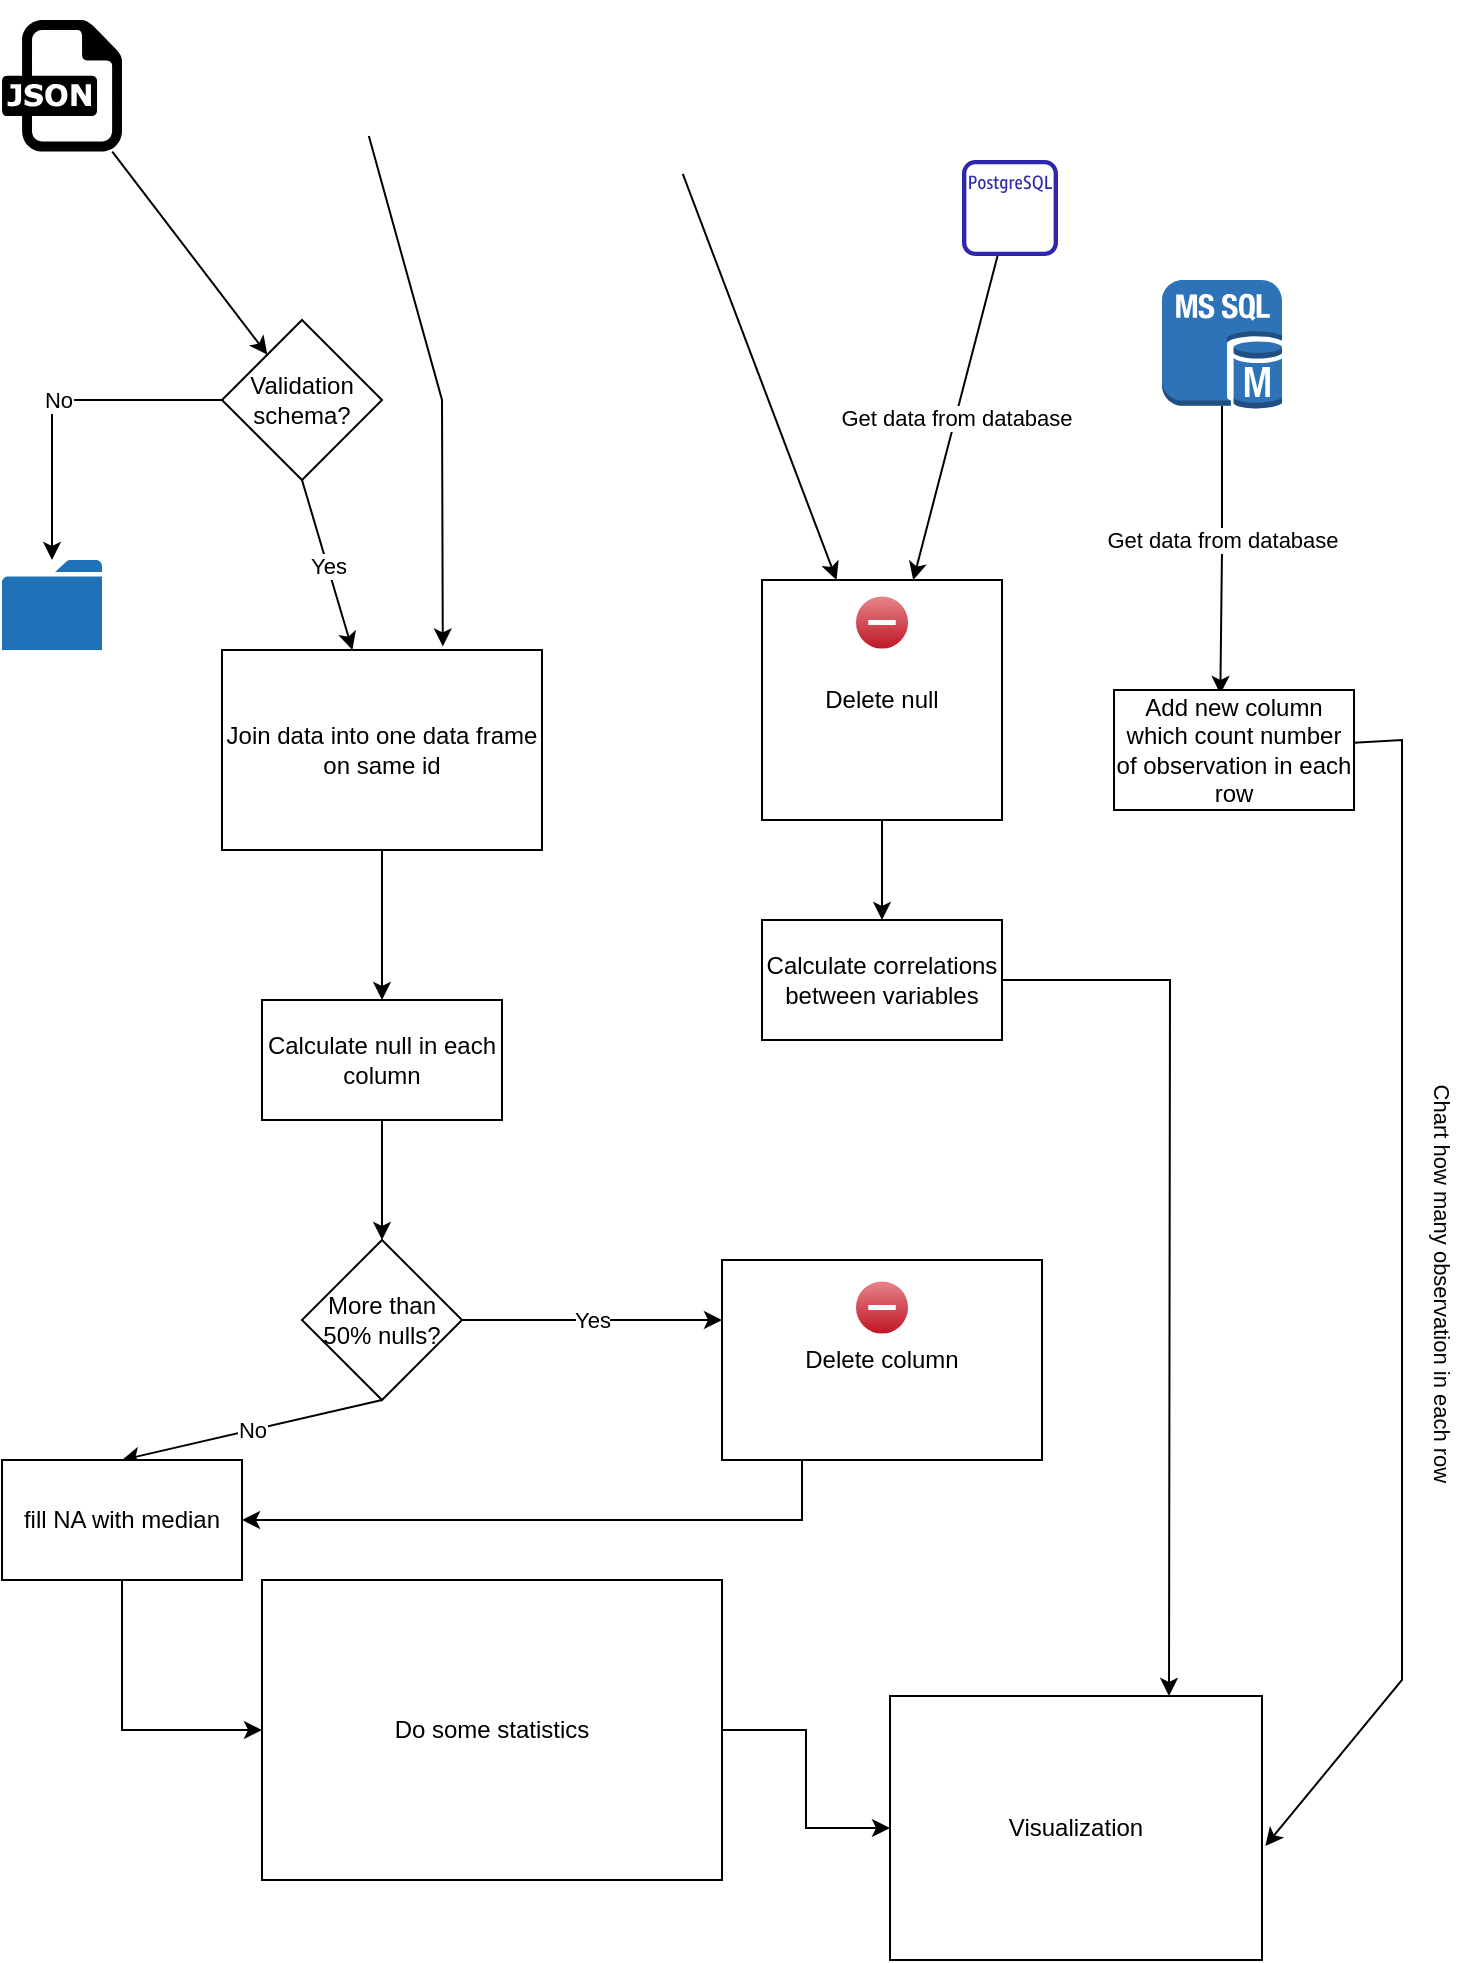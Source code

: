 <mxfile version="17.4.6" type="device"><diagram id="Hei5wZyK_DTRNVuBdqOV" name="Page-1"><mxGraphModel dx="1887" dy="995" grid="1" gridSize="10" guides="1" tooltips="1" connect="1" arrows="1" fold="1" page="1" pageScale="1" pageWidth="827" pageHeight="1169" math="0" shadow="0"><root><mxCell id="0"/><mxCell id="1" parent="0"/><mxCell id="RRtYS8bMUAkapXEiAjI0-1" value="" style="dashed=0;outlineConnect=0;html=1;align=center;labelPosition=center;verticalLabelPosition=bottom;verticalAlign=top;shape=mxgraph.weblogos.json" vertex="1" parent="1"><mxGeometry x="60" y="50" width="60" height="65.8" as="geometry"/></mxCell><mxCell id="RRtYS8bMUAkapXEiAjI0-2" value="" style="shape=image;html=1;verticalAlign=top;verticalLabelPosition=bottom;labelBackgroundColor=#ffffff;imageAspect=0;aspect=fixed;image=https://cdn1.iconfinder.com/data/icons/bootstrap-vol-3/16/filetype-txt-128.png" vertex="1" parent="1"><mxGeometry x="200" y="40.0" width="68" height="68" as="geometry"/></mxCell><mxCell id="RRtYS8bMUAkapXEiAjI0-3" value="" style="shape=image;html=1;verticalAlign=top;verticalLabelPosition=bottom;labelBackgroundColor=#ffffff;imageAspect=0;aspect=fixed;image=https://cdn1.iconfinder.com/data/icons/bootstrap-vol-3/16/filetype-csv-128.png" vertex="1" parent="1"><mxGeometry x="350" y="50" width="78" height="78" as="geometry"/></mxCell><mxCell id="RRtYS8bMUAkapXEiAjI0-4" value="" style="sketch=0;outlineConnect=0;fontColor=#232F3E;gradientColor=none;fillColor=#2E27AD;strokeColor=none;dashed=0;verticalLabelPosition=bottom;verticalAlign=top;align=center;html=1;fontSize=12;fontStyle=0;aspect=fixed;pointerEvents=1;shape=mxgraph.aws4.rds_postgresql_instance_alt;" vertex="1" parent="1"><mxGeometry x="540" y="120" width="48" height="48" as="geometry"/></mxCell><mxCell id="RRtYS8bMUAkapXEiAjI0-58" style="edgeStyle=orthogonalEdgeStyle;rounded=0;orthogonalLoop=1;jettySize=auto;html=1;exitX=0.5;exitY=0.975;exitDx=0;exitDy=0;exitPerimeter=0;entryX=0.443;entryY=0.033;entryDx=0;entryDy=0;entryPerimeter=0;" edge="1" parent="1" source="RRtYS8bMUAkapXEiAjI0-5" target="RRtYS8bMUAkapXEiAjI0-57"><mxGeometry relative="1" as="geometry"/></mxCell><mxCell id="RRtYS8bMUAkapXEiAjI0-5" value="" style="outlineConnect=0;dashed=0;verticalLabelPosition=bottom;verticalAlign=top;align=center;html=1;shape=mxgraph.aws3.ms_sql_instance;fillColor=#2E73B8;gradientColor=none;" vertex="1" parent="1"><mxGeometry x="640" y="180" width="60" height="64.5" as="geometry"/></mxCell><mxCell id="RRtYS8bMUAkapXEiAjI0-13" value="Validation schema?" style="rhombus;whiteSpace=wrap;html=1;" vertex="1" parent="1"><mxGeometry x="170" y="200" width="80" height="80" as="geometry"/></mxCell><mxCell id="RRtYS8bMUAkapXEiAjI0-15" value="" style="endArrow=classic;html=1;rounded=0;" edge="1" parent="1" source="RRtYS8bMUAkapXEiAjI0-1" target="RRtYS8bMUAkapXEiAjI0-13"><mxGeometry width="50" height="50" relative="1" as="geometry"><mxPoint x="390" y="400" as="sourcePoint"/><mxPoint x="440" y="350" as="targetPoint"/></mxGeometry></mxCell><mxCell id="RRtYS8bMUAkapXEiAjI0-16" value="" style="endArrow=classic;html=1;rounded=0;entryX=0.69;entryY=-0.018;entryDx=0;entryDy=0;entryPerimeter=0;" edge="1" parent="1" source="RRtYS8bMUAkapXEiAjI0-2" target="RRtYS8bMUAkapXEiAjI0-21"><mxGeometry width="50" height="50" relative="1" as="geometry"><mxPoint x="125.13" y="125.8" as="sourcePoint"/><mxPoint x="202.678" y="227.322" as="targetPoint"/><Array as="points"><mxPoint x="280" y="240"/></Array></mxGeometry></mxCell><mxCell id="RRtYS8bMUAkapXEiAjI0-18" value="" style="endArrow=classic;html=1;rounded=0;exitX=0;exitY=0.5;exitDx=0;exitDy=0;" edge="1" parent="1" source="RRtYS8bMUAkapXEiAjI0-13" target="RRtYS8bMUAkapXEiAjI0-20"><mxGeometry relative="1" as="geometry"><mxPoint x="360" y="380" as="sourcePoint"/><mxPoint x="460" y="380" as="targetPoint"/><Array as="points"><mxPoint x="85" y="240"/></Array></mxGeometry></mxCell><mxCell id="RRtYS8bMUAkapXEiAjI0-19" value="No" style="edgeLabel;resizable=0;html=1;align=center;verticalAlign=middle;" connectable="0" vertex="1" parent="RRtYS8bMUAkapXEiAjI0-18"><mxGeometry relative="1" as="geometry"/></mxCell><mxCell id="RRtYS8bMUAkapXEiAjI0-20" value="" style="sketch=0;pointerEvents=1;shadow=0;dashed=0;html=1;strokeColor=none;labelPosition=center;verticalLabelPosition=bottom;verticalAlign=top;outlineConnect=0;align=center;shape=mxgraph.office.concepts.folder;fillColor=#2072B8;" vertex="1" parent="1"><mxGeometry x="60" y="320" width="50" height="45" as="geometry"/></mxCell><mxCell id="RRtYS8bMUAkapXEiAjI0-21" value="Join data into one data frame on same id" style="rounded=0;whiteSpace=wrap;html=1;" vertex="1" parent="1"><mxGeometry x="170" y="365" width="160" height="100" as="geometry"/></mxCell><mxCell id="RRtYS8bMUAkapXEiAjI0-22" value="" style="endArrow=classic;html=1;rounded=0;exitX=0.5;exitY=1;exitDx=0;exitDy=0;" edge="1" parent="1" source="RRtYS8bMUAkapXEiAjI0-13" target="RRtYS8bMUAkapXEiAjI0-21"><mxGeometry relative="1" as="geometry"><mxPoint x="360" y="380" as="sourcePoint"/><mxPoint x="460" y="380" as="targetPoint"/></mxGeometry></mxCell><mxCell id="RRtYS8bMUAkapXEiAjI0-23" value="Yes" style="edgeLabel;resizable=0;html=1;align=center;verticalAlign=middle;" connectable="0" vertex="1" parent="RRtYS8bMUAkapXEiAjI0-22"><mxGeometry relative="1" as="geometry"/></mxCell><mxCell id="RRtYS8bMUAkapXEiAjI0-60" style="edgeStyle=orthogonalEdgeStyle;rounded=0;orthogonalLoop=1;jettySize=auto;html=1;exitX=0.5;exitY=1;exitDx=0;exitDy=0;" edge="1" parent="1" source="RRtYS8bMUAkapXEiAjI0-25" target="RRtYS8bMUAkapXEiAjI0-59"><mxGeometry relative="1" as="geometry"/></mxCell><mxCell id="RRtYS8bMUAkapXEiAjI0-25" value="Delete null" style="rounded=0;whiteSpace=wrap;html=1;" vertex="1" parent="1"><mxGeometry x="440" y="330" width="120" height="120" as="geometry"/></mxCell><mxCell id="RRtYS8bMUAkapXEiAjI0-28" value="" style="endArrow=classic;html=1;rounded=0;exitX=0.646;exitY=0.987;exitDx=0;exitDy=0;exitPerimeter=0;" edge="1" parent="1" source="RRtYS8bMUAkapXEiAjI0-3" target="RRtYS8bMUAkapXEiAjI0-25"><mxGeometry width="50" height="50" relative="1" as="geometry"><mxPoint x="390" y="390" as="sourcePoint"/><mxPoint x="440" y="340" as="targetPoint"/></mxGeometry></mxCell><mxCell id="RRtYS8bMUAkapXEiAjI0-30" value="Calculate null in each column" style="rounded=0;whiteSpace=wrap;html=1;" vertex="1" parent="1"><mxGeometry x="190" y="540" width="120" height="60" as="geometry"/></mxCell><mxCell id="RRtYS8bMUAkapXEiAjI0-31" value="" style="endArrow=classic;html=1;rounded=0;exitX=0.5;exitY=1;exitDx=0;exitDy=0;" edge="1" parent="1" source="RRtYS8bMUAkapXEiAjI0-21" target="RRtYS8bMUAkapXEiAjI0-30"><mxGeometry width="50" height="50" relative="1" as="geometry"><mxPoint x="390" y="590" as="sourcePoint"/><mxPoint x="440" y="540" as="targetPoint"/></mxGeometry></mxCell><mxCell id="RRtYS8bMUAkapXEiAjI0-32" value="More than 50% nulls?" style="rhombus;whiteSpace=wrap;html=1;" vertex="1" parent="1"><mxGeometry x="210" y="660" width="80" height="80" as="geometry"/></mxCell><mxCell id="RRtYS8bMUAkapXEiAjI0-33" value="" style="endArrow=classic;html=1;rounded=0;exitX=1;exitY=0.5;exitDx=0;exitDy=0;" edge="1" parent="1" source="RRtYS8bMUAkapXEiAjI0-32"><mxGeometry relative="1" as="geometry"><mxPoint x="220" y="290" as="sourcePoint"/><mxPoint x="420" y="700" as="targetPoint"/></mxGeometry></mxCell><mxCell id="RRtYS8bMUAkapXEiAjI0-34" value="Yes" style="edgeLabel;resizable=0;html=1;align=center;verticalAlign=middle;" connectable="0" vertex="1" parent="RRtYS8bMUAkapXEiAjI0-33"><mxGeometry relative="1" as="geometry"/></mxCell><mxCell id="RRtYS8bMUAkapXEiAjI0-35" value="" style="endArrow=classic;html=1;rounded=0;exitX=0.5;exitY=1;exitDx=0;exitDy=0;entryX=0.5;entryY=0;entryDx=0;entryDy=0;" edge="1" parent="1" source="RRtYS8bMUAkapXEiAjI0-30" target="RRtYS8bMUAkapXEiAjI0-32"><mxGeometry width="50" height="50" relative="1" as="geometry"><mxPoint x="390" y="680" as="sourcePoint"/><mxPoint x="440" y="630" as="targetPoint"/></mxGeometry></mxCell><mxCell id="RRtYS8bMUAkapXEiAjI0-64" style="edgeStyle=orthogonalEdgeStyle;rounded=0;orthogonalLoop=1;jettySize=auto;html=1;exitX=0.25;exitY=1;exitDx=0;exitDy=0;entryX=1;entryY=0.5;entryDx=0;entryDy=0;" edge="1" parent="1" source="RRtYS8bMUAkapXEiAjI0-36" target="RRtYS8bMUAkapXEiAjI0-65"><mxGeometry relative="1" as="geometry"/></mxCell><mxCell id="RRtYS8bMUAkapXEiAjI0-36" value="Delete column" style="rounded=0;whiteSpace=wrap;html=1;" vertex="1" parent="1"><mxGeometry x="420" y="670" width="160" height="100" as="geometry"/></mxCell><mxCell id="RRtYS8bMUAkapXEiAjI0-38" value="" style="endArrow=classic;html=1;rounded=0;exitX=0.5;exitY=1;exitDx=0;exitDy=0;entryX=0.5;entryY=0;entryDx=0;entryDy=0;" edge="1" parent="1" source="RRtYS8bMUAkapXEiAjI0-32" target="RRtYS8bMUAkapXEiAjI0-65"><mxGeometry relative="1" as="geometry"><mxPoint x="300" y="710" as="sourcePoint"/><mxPoint x="250" y="830" as="targetPoint"/></mxGeometry></mxCell><mxCell id="RRtYS8bMUAkapXEiAjI0-39" value="No" style="edgeLabel;resizable=0;html=1;align=center;verticalAlign=middle;" connectable="0" vertex="1" parent="RRtYS8bMUAkapXEiAjI0-38"><mxGeometry relative="1" as="geometry"/></mxCell><mxCell id="RRtYS8bMUAkapXEiAjI0-50" style="edgeStyle=orthogonalEdgeStyle;rounded=0;orthogonalLoop=1;jettySize=auto;html=1;exitX=1;exitY=0.5;exitDx=0;exitDy=0;" edge="1" parent="1" source="RRtYS8bMUAkapXEiAjI0-40" target="RRtYS8bMUAkapXEiAjI0-47"><mxGeometry relative="1" as="geometry"/></mxCell><mxCell id="RRtYS8bMUAkapXEiAjI0-40" value="Do some statistics" style="rounded=0;whiteSpace=wrap;html=1;" vertex="1" parent="1"><mxGeometry x="190" y="830" width="230" height="150" as="geometry"/></mxCell><mxCell id="RRtYS8bMUAkapXEiAjI0-42" value="" style="shape=image;html=1;verticalAlign=top;verticalLabelPosition=bottom;labelBackgroundColor=#ffffff;imageAspect=0;aspect=fixed;image=https://cdn4.iconfinder.com/data/icons/essentials-72/24/018_-_Chart-128.png" vertex="1" parent="1"><mxGeometry x="290" y="850" width="38" height="38" as="geometry"/></mxCell><mxCell id="RRtYS8bMUAkapXEiAjI0-43" value="" style="verticalLabelPosition=bottom;verticalAlign=top;html=1;shadow=0;dashed=0;strokeWidth=1;shape=mxgraph.ios.iDeleteIcon;fillColor=#e8878E;fillColor2=#BD1421;strokeColor=#ffffff;sketch=0;" vertex="1" parent="1"><mxGeometry x="486.25" y="680" width="27.5" height="27.5" as="geometry"/></mxCell><mxCell id="RRtYS8bMUAkapXEiAjI0-44" value="" style="verticalLabelPosition=bottom;verticalAlign=top;html=1;shadow=0;dashed=0;strokeWidth=1;shape=mxgraph.ios.iDeleteIcon;fillColor=#e8878E;fillColor2=#BD1421;strokeColor=#ffffff;sketch=0;" vertex="1" parent="1"><mxGeometry x="486.25" y="337.5" width="27.5" height="27.5" as="geometry"/></mxCell><mxCell id="RRtYS8bMUAkapXEiAjI0-47" value="Visualization" style="rounded=0;whiteSpace=wrap;html=1;" vertex="1" parent="1"><mxGeometry x="504" y="888" width="186" height="132" as="geometry"/></mxCell><mxCell id="RRtYS8bMUAkapXEiAjI0-48" value="" style="shape=image;html=1;verticalAlign=top;verticalLabelPosition=bottom;labelBackgroundColor=#ffffff;imageAspect=0;aspect=fixed;image=https://cdn1.iconfinder.com/data/icons/ionicons-fill-vol-2/512/logo-tableau-128.png" vertex="1" parent="1"><mxGeometry x="578" y="900" width="38" height="38" as="geometry"/></mxCell><mxCell id="RRtYS8bMUAkapXEiAjI0-55" value="" style="endArrow=classic;html=1;rounded=0;" edge="1" parent="1" source="RRtYS8bMUAkapXEiAjI0-4" target="RRtYS8bMUAkapXEiAjI0-25"><mxGeometry relative="1" as="geometry"><mxPoint x="360" y="250" as="sourcePoint"/><mxPoint x="460" y="250" as="targetPoint"/></mxGeometry></mxCell><mxCell id="RRtYS8bMUAkapXEiAjI0-56" value="Get data from database" style="edgeLabel;resizable=0;html=1;align=center;verticalAlign=middle;" connectable="0" vertex="1" parent="RRtYS8bMUAkapXEiAjI0-55"><mxGeometry relative="1" as="geometry"/></mxCell><mxCell id="RRtYS8bMUAkapXEiAjI0-57" value="Add new column which count number of observation in each row" style="rounded=0;whiteSpace=wrap;html=1;" vertex="1" parent="1"><mxGeometry x="616" y="385" width="120" height="60" as="geometry"/></mxCell><mxCell id="RRtYS8bMUAkapXEiAjI0-59" value="Calculate correlations between variables" style="rounded=0;whiteSpace=wrap;html=1;" vertex="1" parent="1"><mxGeometry x="440" y="500" width="120" height="60" as="geometry"/></mxCell><mxCell id="RRtYS8bMUAkapXEiAjI0-61" value="" style="endArrow=classic;html=1;rounded=0;entryX=0.75;entryY=0;entryDx=0;entryDy=0;" edge="1" parent="1" source="RRtYS8bMUAkapXEiAjI0-59" target="RRtYS8bMUAkapXEiAjI0-47"><mxGeometry width="50" height="50" relative="1" as="geometry"><mxPoint x="390" y="750" as="sourcePoint"/><mxPoint x="440" y="700" as="targetPoint"/><Array as="points"><mxPoint x="644" y="530"/></Array></mxGeometry></mxCell><mxCell id="RRtYS8bMUAkapXEiAjI0-62" value="" style="endArrow=classic;html=1;rounded=0;entryX=1.009;entryY=0.568;entryDx=0;entryDy=0;entryPerimeter=0;" edge="1" parent="1" source="RRtYS8bMUAkapXEiAjI0-57" target="RRtYS8bMUAkapXEiAjI0-47"><mxGeometry relative="1" as="geometry"><mxPoint x="360" y="420" as="sourcePoint"/><mxPoint x="740" y="600" as="targetPoint"/><Array as="points"><mxPoint x="760" y="410"/><mxPoint x="760" y="880"/></Array></mxGeometry></mxCell><mxCell id="RRtYS8bMUAkapXEiAjI0-63" value="Chart how many observation in each row" style="edgeLabel;resizable=0;html=1;align=center;verticalAlign=middle;rotation=90;" connectable="0" vertex="1" parent="RRtYS8bMUAkapXEiAjI0-62"><mxGeometry relative="1" as="geometry"><mxPoint x="20" y="-6" as="offset"/></mxGeometry></mxCell><mxCell id="RRtYS8bMUAkapXEiAjI0-66" style="edgeStyle=orthogonalEdgeStyle;rounded=0;orthogonalLoop=1;jettySize=auto;html=1;exitX=0.5;exitY=1;exitDx=0;exitDy=0;" edge="1" parent="1" source="RRtYS8bMUAkapXEiAjI0-65" target="RRtYS8bMUAkapXEiAjI0-40"><mxGeometry relative="1" as="geometry"/></mxCell><mxCell id="RRtYS8bMUAkapXEiAjI0-65" value="fill NA with median" style="rounded=0;whiteSpace=wrap;html=1;" vertex="1" parent="1"><mxGeometry x="60" y="770" width="120" height="60" as="geometry"/></mxCell><mxCell id="RRtYS8bMUAkapXEiAjI0-68" value="Get data from database" style="edgeLabel;resizable=0;html=1;align=center;verticalAlign=middle;" connectable="0" vertex="1" parent="1"><mxGeometry x="669.998" y="310.002" as="geometry"/></mxCell></root></mxGraphModel></diagram></mxfile>